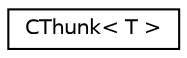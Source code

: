 digraph "Graphical Class Hierarchy"
{
 // LATEX_PDF_SIZE
  edge [fontname="Helvetica",fontsize="10",labelfontname="Helvetica",labelfontsize="10"];
  node [fontname="Helvetica",fontsize="10",shape=record];
  rankdir="LR";
  Node0 [label="CThunk\< T \>",height=0.2,width=0.4,color="black", fillcolor="white", style="filled",URL="$class_c_thunk.html",tooltip=" "];
}
